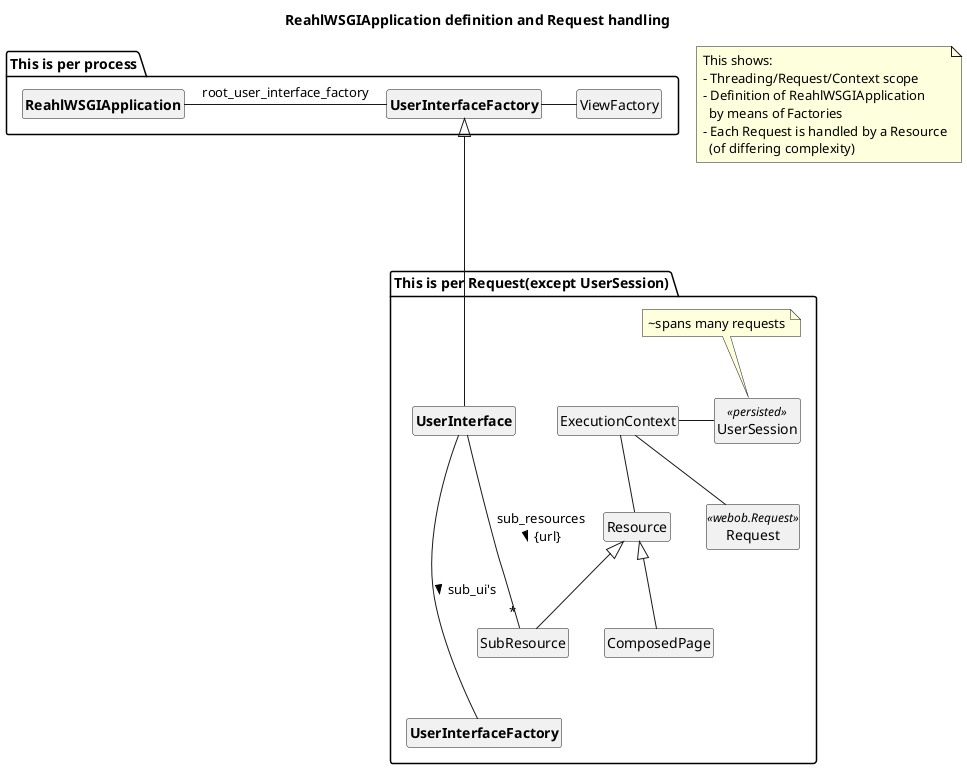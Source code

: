 @startuml


title ReahlWSGIApplication definition and Request handling

hide members
hide circle

note as N1
This shows:
- Threading/Request/Context scope
- Definition of ReahlWSGIApplication
  by means of Factories
- Each Request is handled by a Resource
  (of differing complexity)
end note

package "This is per process" {

class "<b>ReahlWSGIApplication</b>" as ReahlWSGIApplication
class "<b>UserInterfaceFactory</b>" as UserInterfaceFactory

ReahlWSGIApplication -right- UserInterfaceFactory :  root_user_interface_factory
UserInterfaceFactory -right- ViewFactory
}

package "This is per Request(except UserSession)" {

class "<b>UserInterface</b>" as UserInterface
class "<b>UserInterfaceFactory</b>" as UserInterfaceFactory_

UserInterfaceFactory <|---- UserInterface
UserInterfaceFactory_ -up--- UserInterface : < sub_ui's

Resource <|-- ComposedPage
Resource <|-- SubResource

UserInterface -down-- "*" SubResource : sub_resources\n {url} >

ExecutionContext -down- Resource

class Request <<webob.Request>>
class UserSession <<persisted>>
note top of UserSession : ~spans many requests

UserSession -left- ExecutionContext
Request -up- ExecutionContext

}


@enduml
